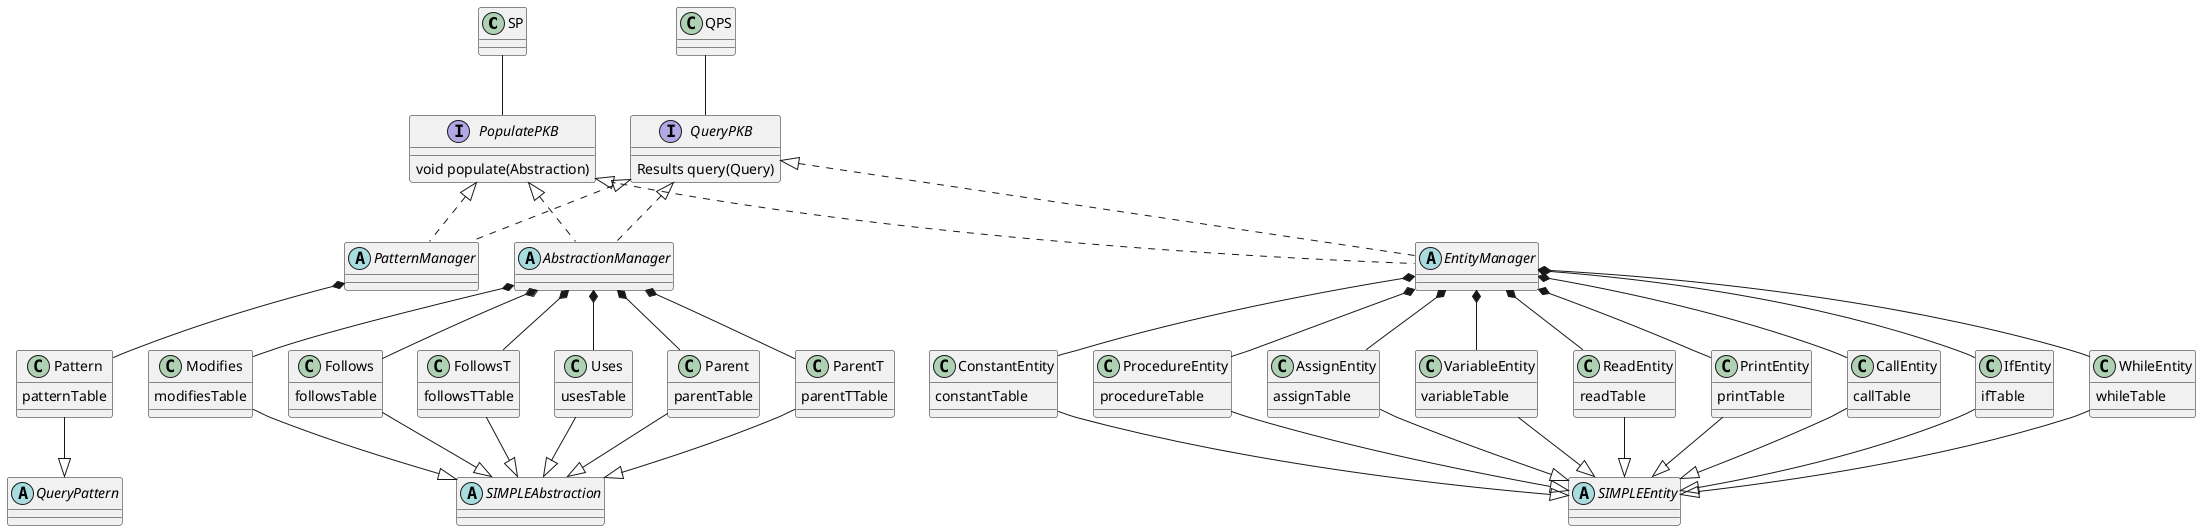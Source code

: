 @startuml

class SP
class QPS

interface PopulatePKB {
	void populate(Abstraction)
}

interface QueryPKB {
	Results query(Query)
}

abstract class "EntityManager"
abstract class "AbstractionManager"
abstract class "PatternManager"

abstract class "SIMPLEAbstraction"
abstract class "SIMPLEEntity"
abstract class "QueryPattern"

class VariableEntity {
	variableTable
}

class ReadEntity {
	readTable
}

class PrintEntity {
	printTable
}

class CallEntity {
	callTable
}

class IfEntity {
	ifTable
}

class WhileEntity {
	whileTable
}


class ConstantEntity {
	constantTable
}


class ProcedureEntity {
	procedureTable
}

class AssignEntity {
	assignTable
}

 class Pattern {
	patternTable
}

class Modifies {
	modifiesTable
}

class Follows {
	followsTable
}

class FollowsT{
	followsTTable
}

class Uses { 
	usesTable
}

class Parent{
	parentTable
}

class ParentT{
	parentTTable
}


SP -down- PopulatePKB

QPS -down- QueryPKB

PopulatePKB <|.down. EntityManager
QueryPKB <|.down. EntityManager

PopulatePKB <|.down.  PatternManager
QueryPKB <|.down. PatternManager

PopulatePKB <|.down.  AbstractionManager
QueryPKB <|.down. AbstractionManager

VariableEntity  -up-* EntityManager
ReadEntity  -up-* EntityManager
PrintEntity  -up-* EntityManager
CallEntity  -up-* EntityManager
IfEntity  -up-* EntityManager
WhileEntity  -up-* EntityManager
ConstantEntity  -up-* EntityManager
ProcedureEntity  -up-* EntityManager
AssignEntity  -up-* EntityManager

VariableEntity -down-|> SIMPLEEntity
ReadEntity -down-|> SIMPLEEntity
PrintEntity -down-|> SIMPLEEntity
CallEntity -down-|> SIMPLEEntity
IfEntity -down-|> SIMPLEEntity
WhileEntity -down-|> SIMPLEEntity
ConstantEntity -down-|> SIMPLEEntity
ProcedureEntity -down-|> SIMPLEEntity
AssignEntity -down-|> SIMPLEEntity

Modifies -up-* AbstractionManager
Follows -up-* AbstractionManager
FollowsT -up-* AbstractionManager
Uses -up-* AbstractionManager
Parent -up-* AbstractionManager
ParentT -up-* AbstractionManager

Modifies -down-|> SIMPLEAbstraction
Follows -down-|> SIMPLEAbstraction
FollowsT -down-|> SIMPLEAbstraction
Uses -down-|> SIMPLEAbstraction
Parent -down-|> SIMPLEAbstraction
ParentT -down-|> SIMPLEAbstraction

Pattern -up-* PatternManager
Pattern -down-|> QueryPattern

@enduml

